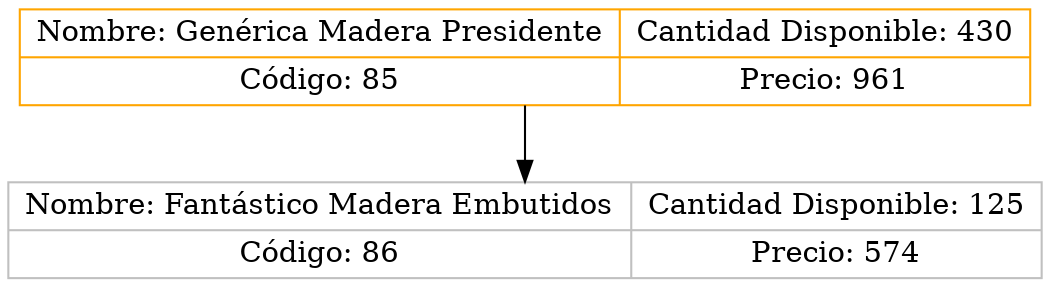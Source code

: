 digraph Arbol{node[shape="record"];
node0xc0001fe620[label="{Nombre: Genérica Madera Presidente|Código: 85}|{Cantidad Disponible: 430|Precio: 961}" color="orange"];
node0xc0001fe690[label="{Nombre: Fantástico Madera Embutidos|Código: 86}|{Cantidad Disponible: 125|Precio: 574}" color="gray"];
node0xc0001fe620:f2->node0xc0001fe690:f1
}
